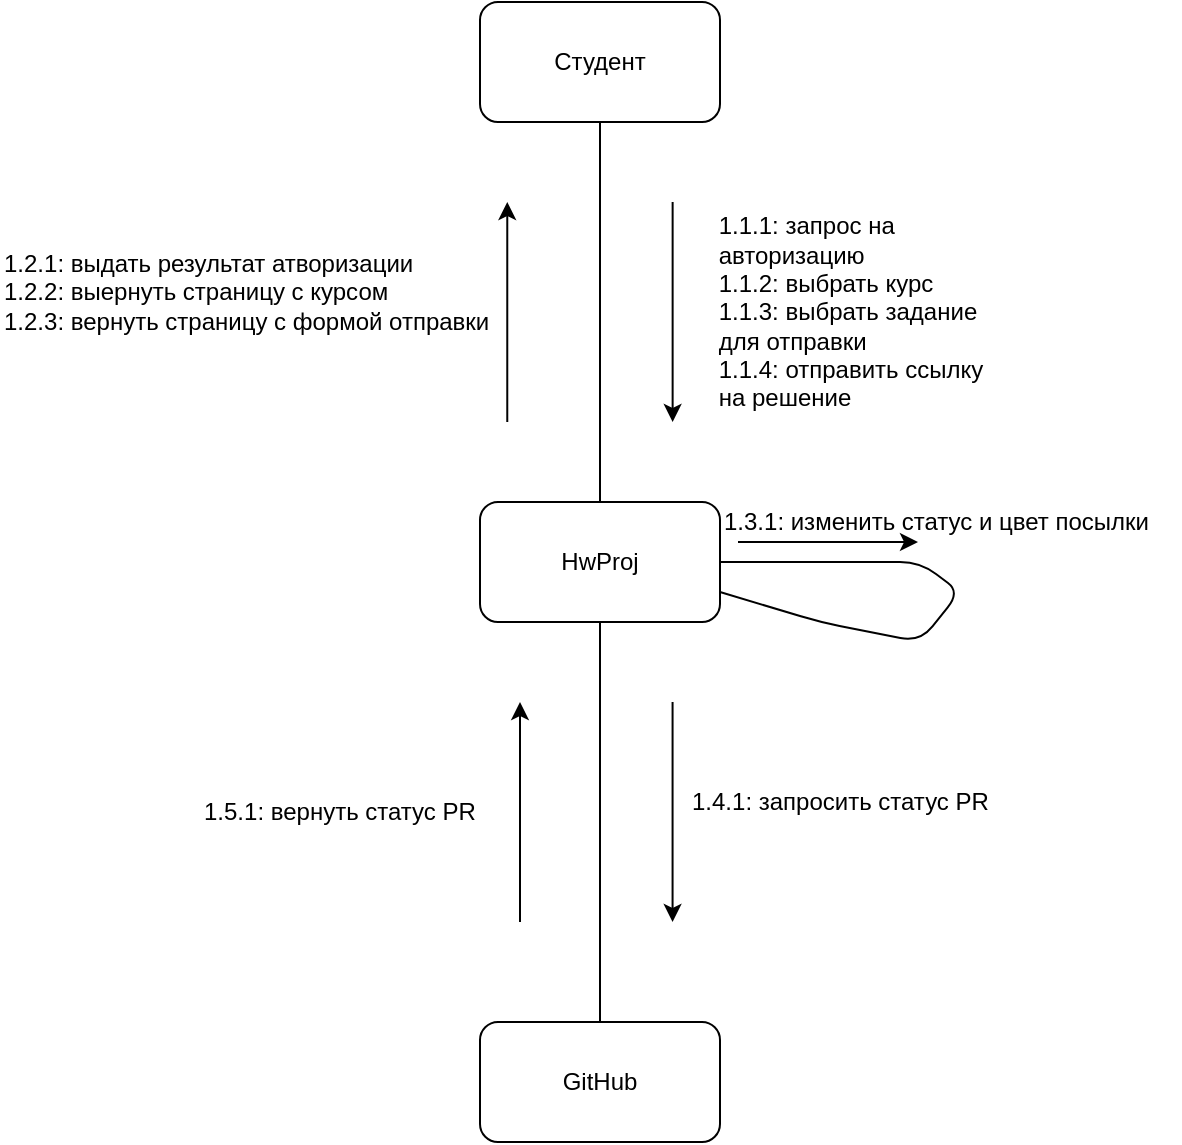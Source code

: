 <mxfile version="12.7.6" type="github"><diagram id="RWmQ-Q-wFmRW9mRxXgmu" name="Page-1"><mxGraphModel dx="861" dy="494" grid="1" gridSize="10" guides="1" tooltips="1" connect="1" arrows="1" fold="1" page="1" pageScale="1" pageWidth="827" pageHeight="1169" math="0" shadow="0"><root><mxCell id="0"/><mxCell id="1" parent="0"/><mxCell id="ZxEHrUWKl8ckK9A1K0Rz-1" value="Студент" style="rounded=1;whiteSpace=wrap;html=1;" vertex="1" parent="1"><mxGeometry x="240" y="150" width="120" height="60" as="geometry"/></mxCell><mxCell id="ZxEHrUWKl8ckK9A1K0Rz-2" value="HwProj" style="rounded=1;whiteSpace=wrap;html=1;" vertex="1" parent="1"><mxGeometry x="240" y="400" width="120" height="60" as="geometry"/></mxCell><mxCell id="ZxEHrUWKl8ckK9A1K0Rz-3" value="GitHub" style="rounded=1;whiteSpace=wrap;html=1;" vertex="1" parent="1"><mxGeometry x="240" y="660" width="120" height="60" as="geometry"/></mxCell><mxCell id="ZxEHrUWKl8ckK9A1K0Rz-7" value="" style="endArrow=none;html=1;exitX=0.5;exitY=0;exitDx=0;exitDy=0;entryX=0.5;entryY=1;entryDx=0;entryDy=0;" edge="1" parent="1" source="ZxEHrUWKl8ckK9A1K0Rz-2" target="ZxEHrUWKl8ckK9A1K0Rz-1"><mxGeometry width="50" height="50" relative="1" as="geometry"><mxPoint x="530" y="260" as="sourcePoint"/><mxPoint x="580" y="210" as="targetPoint"/></mxGeometry></mxCell><mxCell id="ZxEHrUWKl8ckK9A1K0Rz-8" value="" style="endArrow=none;html=1;exitX=0.5;exitY=0;exitDx=0;exitDy=0;entryX=0.5;entryY=1;entryDx=0;entryDy=0;" edge="1" parent="1" source="ZxEHrUWKl8ckK9A1K0Rz-3" target="ZxEHrUWKl8ckK9A1K0Rz-2"><mxGeometry width="50" height="50" relative="1" as="geometry"><mxPoint x="470" y="540" as="sourcePoint"/><mxPoint x="470" y="350" as="targetPoint"/></mxGeometry></mxCell><mxCell id="ZxEHrUWKl8ckK9A1K0Rz-11" value="" style="group" vertex="1" connectable="0" parent="1"><mxGeometry x="320" y="250" width="240" height="110" as="geometry"/></mxCell><mxCell id="ZxEHrUWKl8ckK9A1K0Rz-9" value="" style="endArrow=classic;html=1;" edge="1" parent="ZxEHrUWKl8ckK9A1K0Rz-11"><mxGeometry width="50" height="50" relative="1" as="geometry"><mxPoint x="16.314" as="sourcePoint"/><mxPoint x="16.314" y="110" as="targetPoint"/></mxGeometry></mxCell><mxCell id="ZxEHrUWKl8ckK9A1K0Rz-10" value="&lt;div style=&quot;text-align: left&quot;&gt;&lt;span&gt;1.1.1: запрос на&amp;nbsp;&lt;/span&gt;&lt;/div&gt;&lt;div style=&quot;text-align: left&quot;&gt;&lt;span&gt;авторизацию&lt;/span&gt;&lt;/div&gt;&lt;div style=&quot;text-align: left&quot;&gt;&lt;span&gt;1.1.2: выбрать курс&lt;/span&gt;&lt;/div&gt;&lt;div style=&quot;text-align: left&quot;&gt;&lt;span&gt;1.1.3: выбрать задание&lt;/span&gt;&lt;/div&gt;&lt;div style=&quot;text-align: left&quot;&gt;&lt;span&gt;для отправки&lt;/span&gt;&lt;/div&gt;&lt;div style=&quot;text-align: left&quot;&gt;&lt;span&gt;1.1.4: отправить ссылку&lt;/span&gt;&lt;/div&gt;&lt;div style=&quot;text-align: left&quot;&gt;&lt;span&gt;на решение&lt;/span&gt;&lt;/div&gt;" style="text;html=1;align=center;verticalAlign=middle;resizable=0;points=[];autosize=1;" vertex="1" parent="ZxEHrUWKl8ckK9A1K0Rz-11"><mxGeometry x="29.999" y="5" width="150" height="100" as="geometry"/></mxCell><mxCell id="ZxEHrUWKl8ckK9A1K0Rz-16" value="" style="group" vertex="1" connectable="0" parent="1"><mxGeometry x="320" y="500" width="190" height="110" as="geometry"/></mxCell><mxCell id="ZxEHrUWKl8ckK9A1K0Rz-17" value="" style="endArrow=classic;html=1;" edge="1" parent="ZxEHrUWKl8ckK9A1K0Rz-16"><mxGeometry width="50" height="50" relative="1" as="geometry"><mxPoint x="16.286" as="sourcePoint"/><mxPoint x="16.286" y="110" as="targetPoint"/></mxGeometry></mxCell><mxCell id="ZxEHrUWKl8ckK9A1K0Rz-18" value="1.4.1: запросить статус PR" style="text;html=1;align=left;verticalAlign=middle;resizable=0;points=[];autosize=1;" vertex="1" parent="ZxEHrUWKl8ckK9A1K0Rz-16"><mxGeometry x="24" y="40" width="160" height="20" as="geometry"/></mxCell><mxCell id="ZxEHrUWKl8ckK9A1K0Rz-23" value="" style="group" vertex="1" connectable="0" parent="1"><mxGeometry x="80" y="500" width="180" height="110" as="geometry"/></mxCell><mxCell id="ZxEHrUWKl8ckK9A1K0Rz-21" value="" style="endArrow=classic;html=1;" edge="1" parent="ZxEHrUWKl8ckK9A1K0Rz-23"><mxGeometry width="50" height="50" relative="1" as="geometry"><mxPoint x="180" y="110" as="sourcePoint"/><mxPoint x="180" as="targetPoint"/></mxGeometry></mxCell><mxCell id="ZxEHrUWKl8ckK9A1K0Rz-22" value="1.5.1: вернуть статус PR" style="text;html=1;align=left;verticalAlign=middle;resizable=0;points=[];autosize=1;" vertex="1" parent="ZxEHrUWKl8ckK9A1K0Rz-23"><mxGeometry x="20" y="45" width="150" height="20" as="geometry"/></mxCell><mxCell id="ZxEHrUWKl8ckK9A1K0Rz-24" value="" style="group" vertex="1" connectable="0" parent="1"><mxGeometry y="250" width="310" height="110" as="geometry"/></mxCell><mxCell id="ZxEHrUWKl8ckK9A1K0Rz-25" value="" style="endArrow=classic;html=1;" edge="1" parent="ZxEHrUWKl8ckK9A1K0Rz-24"><mxGeometry width="50" height="50" relative="1" as="geometry"><mxPoint x="253.636" y="110" as="sourcePoint"/><mxPoint x="253.636" as="targetPoint"/></mxGeometry></mxCell><mxCell id="ZxEHrUWKl8ckK9A1K0Rz-26" value="1.2.1: выдать результат атворизации&lt;br&gt;1.2.2: выернуть страницу с курсом&lt;br&gt;1.2.3: вернуть страницу с формой отправки" style="text;html=1;align=left;verticalAlign=middle;resizable=0;points=[];autosize=1;" vertex="1" parent="ZxEHrUWKl8ckK9A1K0Rz-24"><mxGeometry y="20" width="260" height="50" as="geometry"/></mxCell><mxCell id="ZxEHrUWKl8ckK9A1K0Rz-27" value="" style="endArrow=none;html=1;exitX=1;exitY=0.5;exitDx=0;exitDy=0;entryX=1;entryY=0.75;entryDx=0;entryDy=0;" edge="1" parent="1" source="ZxEHrUWKl8ckK9A1K0Rz-2" target="ZxEHrUWKl8ckK9A1K0Rz-2"><mxGeometry width="50" height="50" relative="1" as="geometry"><mxPoint x="470" y="440" as="sourcePoint"/><mxPoint x="520" y="390" as="targetPoint"/><Array as="points"><mxPoint x="460" y="430"/><mxPoint x="480" y="445"/><mxPoint x="460" y="470"/><mxPoint x="410" y="460"/></Array></mxGeometry></mxCell><mxCell id="ZxEHrUWKl8ckK9A1K0Rz-28" value="" style="endArrow=classic;html=1;" edge="1" parent="1"><mxGeometry width="50" height="50" relative="1" as="geometry"><mxPoint x="369" y="420" as="sourcePoint"/><mxPoint x="459" y="420" as="targetPoint"/></mxGeometry></mxCell><mxCell id="ZxEHrUWKl8ckK9A1K0Rz-29" value="1.3.1: изменить статус и цвет посылки" style="text;html=1;align=left;verticalAlign=middle;resizable=0;points=[];autosize=1;" vertex="1" parent="1"><mxGeometry x="360" y="400" width="230" height="20" as="geometry"/></mxCell></root></mxGraphModel></diagram></mxfile>